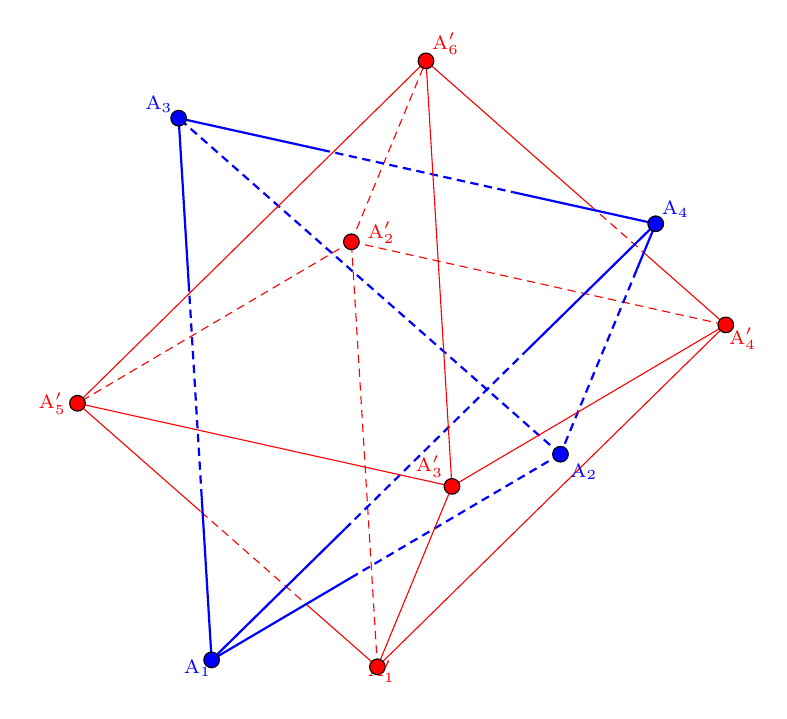 \begin{tikzpicture}[
	rotate around y=75,
	rotate around x=-30,
	scale = 5.0,
	]
	% A
	%% Coord def
	\coordinate (A1) at (0, 0, 0);
	\coordinate (A2) at (1.405, 0, 0);
	\coordinate (A3) at (0.703, 1.217, 0);
	\coordinate (A4) at (0.703, 0.406, 1.147);	
	% Adash
	%% Coord def
	\coordinate (Adash1) at (0.703, -0.231, -0.163);
	\coordinate (Adash2) at (1.254,  0.724, -0.163);
	\coordinate (Adash3) at (0.151,  0.087,  0.737);
	\coordinate (Adash4) at (1.254,  0.087,  0.737);
	\coordinate (Adash5) at (0.151,  0.724, -0.163);
	\coordinate (Adash6) at (0.703,  1.043,  0.737);
	%% Draw lines
	% Adash4 -- Adash6
	\draw[red, thin] (Adash4) -- ($(Adash4)!0.26!(Adash6)$);
	\draw[red, thin, densely dashed] ($(Adash4)!0.26!(Adash6)$) -- ($(Adash4)!0.44!(Adash6)$);
	\draw[red, thin] ($(Adash4)!0.44!(Adash6)$) -- (Adash6);
	\draw[red, thin, densely dashed] (Adash2) -- (Adash6);
	\draw[red, thin, densely dashed] (Adash2) -- (Adash5);
	\draw[red, thin, densely dashed] (Adash1) -- (Adash2);
	% Adash1 -- Adash5
	\draw[red, thin] (Adash1) -- ($(Adash1)!0.22!(Adash5)$);
	\draw[red, thin, densely dashed] ($(Adash1)!0.22!(Adash5)$) -- ($(Adash1)!0.59!(Adash5)$);
	\draw[red, thin] ($(Adash1)!0.59!(Adash5)$) -- (Adash5);
	% Adash2 -- Adash4
	\draw[red, thin, densely dashed] (Adash2) -- (Adash4);
	% A2 -- A1
	\draw[Blue, thick, densely dashed] (A2) -- ($(A2)!0.6!(A1)$);
	\draw[Blue, thick] ($(A2)!0.6!(A1)$) -- (A1);
	% A1 -- A4
	\draw[Blue, thick] (A1) -- ($(A1)!0.3!(A4)$);
	\draw[Blue, thick, densely dashed] ($(A1)!0.3!(A4)$) -- ($(A1)!0.7!(A4)$);
	\draw[Blue, thick] ($(A1)!0.7!(A4)$) -- (A4);
	% A2 -- A3
	\draw[Blue, thick, densely dashed] (A2) -- (A3);
	% A3 -- A4
	\draw[Blue, thick] (A3) -- ($(A3)!0.3!(A4)$);
	\draw[Blue, thick, densely dashed] ($(A3)!0.3!(A4)$) -- ($(A3)!0.7!(A4)$);
	\draw[Blue, thick] ($(A3)!0.7!(A4)$) -- (A4);
	% A4 -- A2
	\draw[Blue, thick] (A4) -- ($(A4)!0.2!(A2)$);
	\draw[Blue, thick, densely dashed] ($(A4)!0.2!(A2)$) -- (A2);
	% A1 -- A3
	\draw[Blue, thick] (A1) -- ($(A1)!0.3!(A3)$);
	\draw[Blue, thick, densely dashed] ($(A1)!0.3!(A3)$) -- ($(A1)!0.68!(A3)$);
	\draw[Blue, thick] ($(A1)!0.68!(A3)$) -- (A3);
	\draw[red, thin] (Adash1) -- (Adash4);
	\draw[red, thin] (Adash5) -- (Adash6);
	\draw[red, thin] (Adash5) -- (Adash3);
	\draw[red, thin] (Adash3) -- (Adash6);
	\draw[red, thin] (Adash4) -- (Adash3);
	\draw[red, thin] (Adash3) -- (Adash1);
	%% Plot states
	\foreach \astate in {A1, A2, A3, A4} \node at (\astate)[circle, fill = Blue, draw = black, inner sep=2pt]{};
	\foreach \adashstate in {Adash1, Adash2, Adash3, Adash4, Adash5, Adash6} \node at (\adashstate)[circle, fill = red, draw = black, inner sep=2pt]{};
	%% Label states
	\node[anchor = north east, Blue, inner sep = 0pt] (AElabel) at (A1) {\scriptsize $\mathrm{A}_1$};
	\node[anchor = north west, Blue] (AC21label) at (A2) {\scriptsize $\mathrm{A}_2$};
	\node[anchor = south east, Blue, inner sep = 2pt] (AC24label) at (A3) {\scriptsize $\mathrm{A}_3$};
	\node[anchor = south west, Blue, inner sep = 2pt] (AC21label) at (A4) {\scriptsize $\mathrm{A}_4$};
	\node[anchor = north east, red] (AdashElabel) at ($(Adash1)+(0.11,0,0)$) {\scriptsize $\mathrm{A}'_1$};
	\node[anchor = south west, inner sep = 2pt, red] (AdashC30label) at ($(Adash2)+(0.02,-0.03,0)$) {\scriptsize $\mathrm{A}'_2$};
	\node[anchor = south east, inner sep = 3pt, red] (AdashCm30label) at (Adash3) {\scriptsize $\mathrm{A}'_3$};
	\node[anchor = north west, red, inner sep = 1pt] (AdashC41label) at (Adash4) {\scriptsize $\mathrm{A}'_4$};
	\node[anchor = east, inner sep = 4pt, red] (AdashC4130label) at (Adash5) {\scriptsize $\mathrm{A}'_5$};
	\node[anchor = south west, inner sep = 2pt, red] (AdashC41m30label) at (Adash6) {\scriptsize $\mathrm{A}'_6$};
\end{tikzpicture}